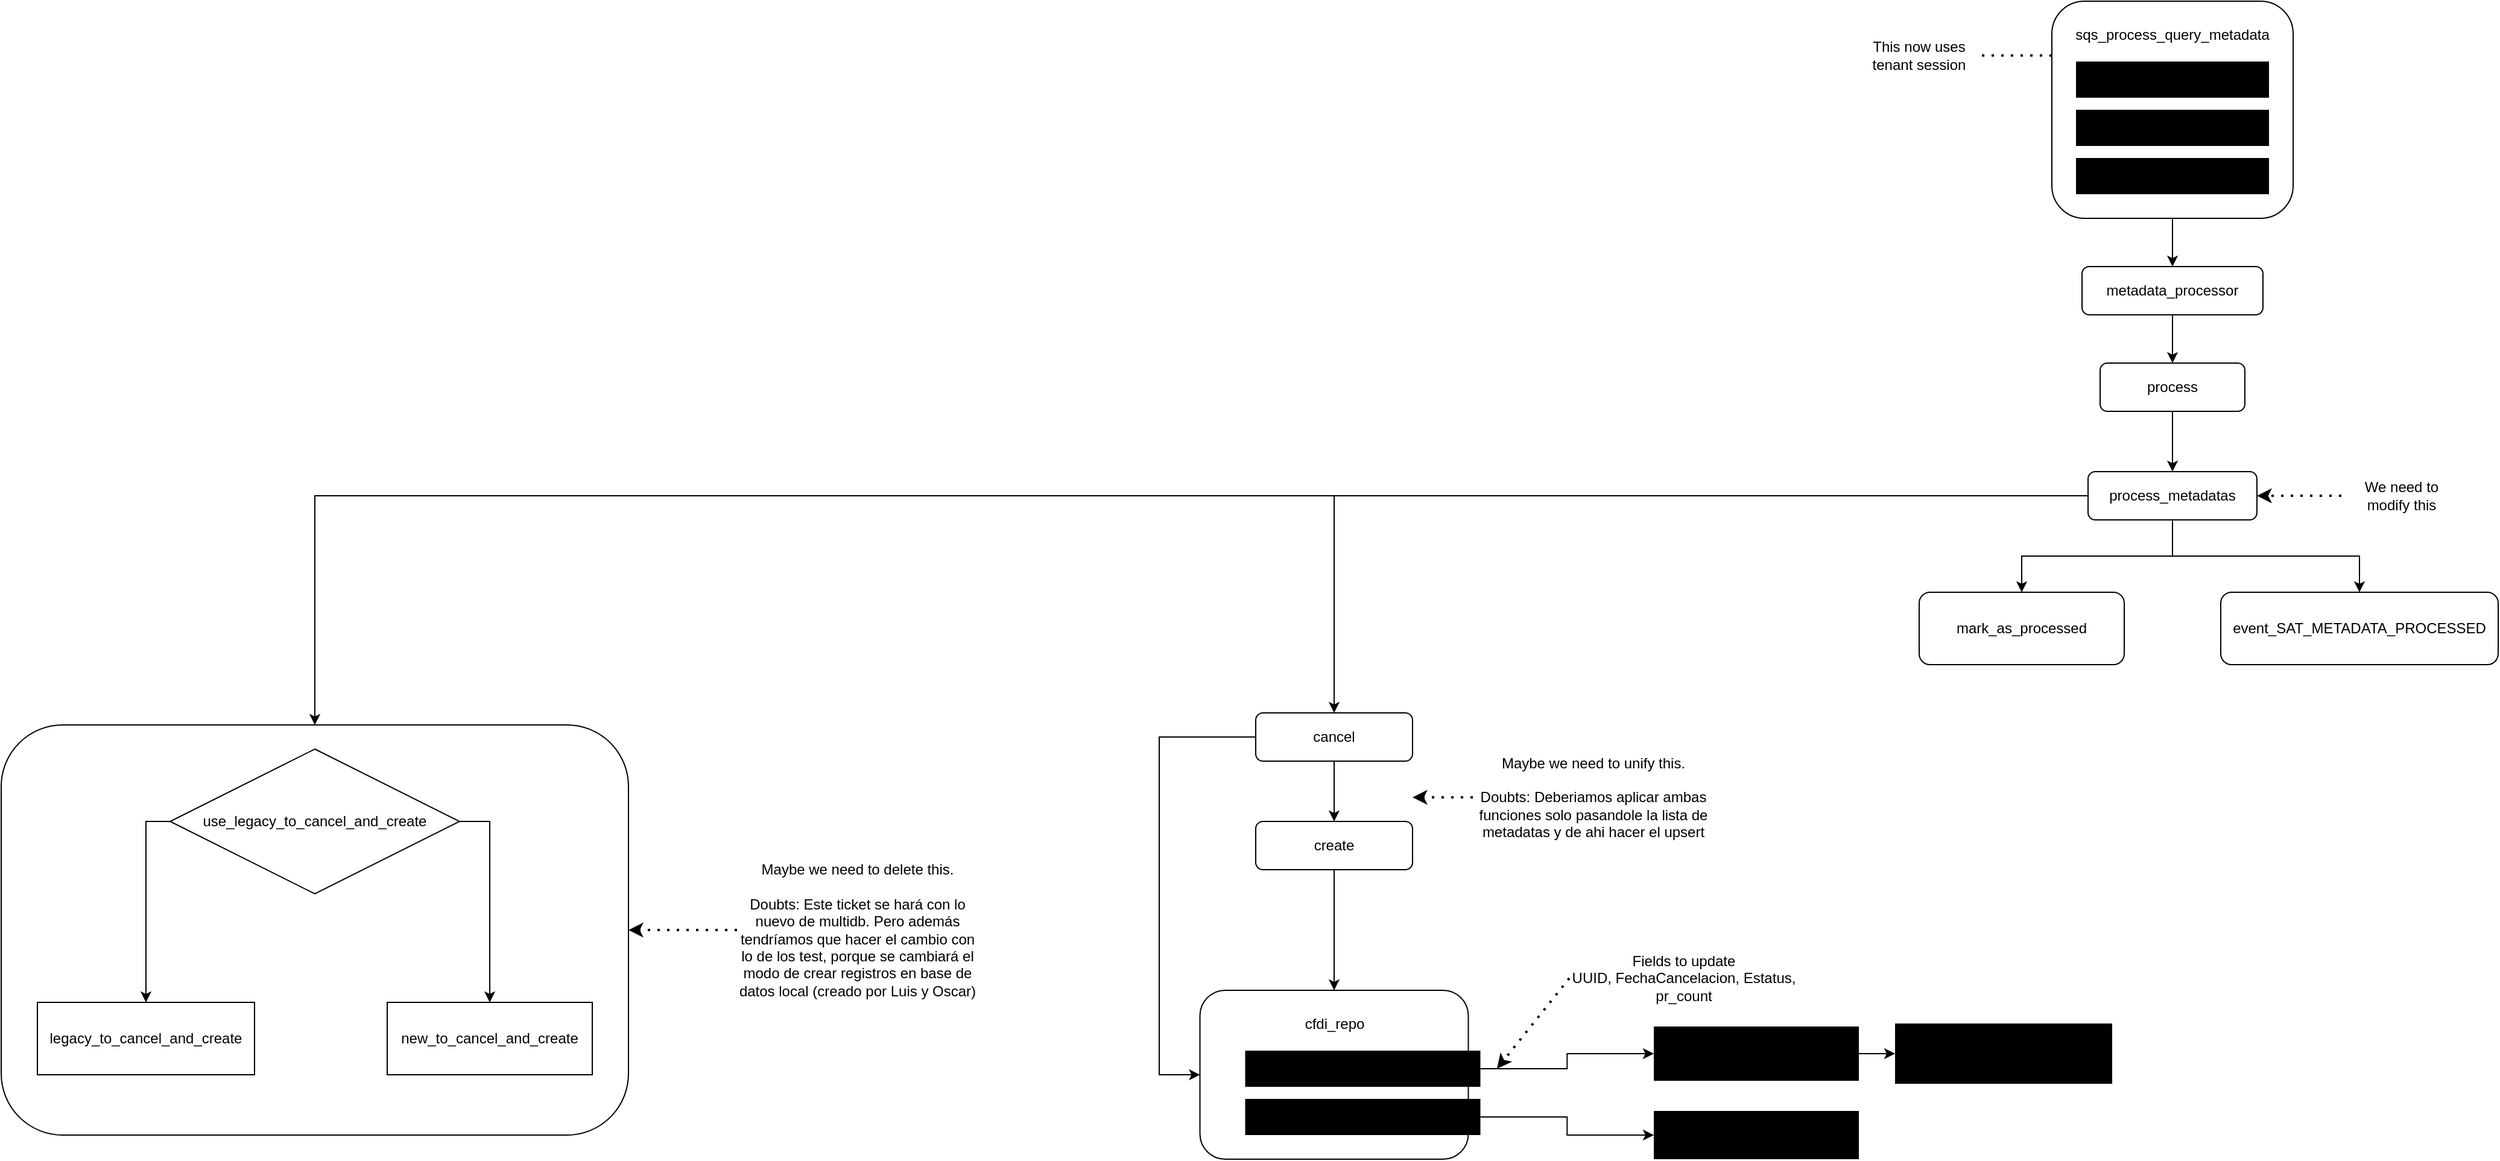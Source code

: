 <mxfile version="27.2.0">
  <diagram name="Page-1" id="p3Beu2Y2esMk882Nnt0K">
    <mxGraphModel dx="2860" dy="713" grid="1" gridSize="10" guides="1" tooltips="1" connect="1" arrows="1" fold="1" page="0" pageScale="1" pageWidth="850" pageHeight="1100" math="0" shadow="0">
      <root>
        <mxCell id="0" />
        <mxCell id="1" parent="0" />
        <mxCell id="WFcFsrm8zlBY0hBr82oQ-8" value="" style="group" vertex="1" connectable="0" parent="1">
          <mxGeometry x="200" y="80" width="200" height="180" as="geometry" />
        </mxCell>
        <mxCell id="WFcFsrm8zlBY0hBr82oQ-1" value="&lt;div&gt;&lt;br&gt;&lt;/div&gt;&lt;div&gt;sqs_process_query_metadata&lt;/div&gt;" style="rounded=1;whiteSpace=wrap;html=1;verticalAlign=top;" vertex="1" parent="WFcFsrm8zlBY0hBr82oQ-8">
          <mxGeometry width="200" height="180" as="geometry" />
        </mxCell>
        <mxCell id="WFcFsrm8zlBY0hBr82oQ-5" value="package_repo" style="rounded=0;whiteSpace=wrap;html=1;labelBackgroundColor=none;fontColor=default;gradientColor=light-dark(#000000,#2E2E2E);gradientDirection=north;strokeColor=none;" vertex="1" parent="WFcFsrm8zlBY0hBr82oQ-8">
          <mxGeometry x="20" y="50" width="160" height="30" as="geometry" />
        </mxCell>
        <mxCell id="WFcFsrm8zlBY0hBr82oQ-6" value="query_repo" style="rounded=0;whiteSpace=wrap;html=1;labelBackgroundColor=none;fontColor=default;gradientColor=light-dark(#000000,#2E2E2E);gradientDirection=north;strokeColor=none;" vertex="1" parent="WFcFsrm8zlBY0hBr82oQ-8">
          <mxGeometry x="20" y="90" width="160" height="30" as="geometry" />
        </mxCell>
        <mxCell id="WFcFsrm8zlBY0hBr82oQ-7" value="cfdi_repo" style="rounded=0;whiteSpace=wrap;html=1;labelBackgroundColor=none;fontColor=default;gradientColor=light-dark(#000000,#2E2E2E);gradientDirection=north;strokeColor=none;" vertex="1" parent="WFcFsrm8zlBY0hBr82oQ-8">
          <mxGeometry x="20" y="130" width="160" height="30" as="geometry" />
        </mxCell>
        <mxCell id="WFcFsrm8zlBY0hBr82oQ-12" value="" style="edgeStyle=orthogonalEdgeStyle;rounded=0;orthogonalLoop=1;jettySize=auto;html=1;" edge="1" parent="1" source="WFcFsrm8zlBY0hBr82oQ-9" target="WFcFsrm8zlBY0hBr82oQ-11">
          <mxGeometry relative="1" as="geometry" />
        </mxCell>
        <mxCell id="WFcFsrm8zlBY0hBr82oQ-9" value="metadata_processor" style="whiteSpace=wrap;html=1;verticalAlign=middle;rounded=1;" vertex="1" parent="1">
          <mxGeometry x="225" y="300" width="150" height="40" as="geometry" />
        </mxCell>
        <mxCell id="WFcFsrm8zlBY0hBr82oQ-10" value="" style="edgeStyle=orthogonalEdgeStyle;rounded=0;orthogonalLoop=1;jettySize=auto;html=1;exitX=0.5;exitY=1;exitDx=0;exitDy=0;" edge="1" parent="1" source="WFcFsrm8zlBY0hBr82oQ-1" target="WFcFsrm8zlBY0hBr82oQ-9">
          <mxGeometry relative="1" as="geometry" />
        </mxCell>
        <mxCell id="WFcFsrm8zlBY0hBr82oQ-16" value="" style="edgeStyle=orthogonalEdgeStyle;rounded=0;orthogonalLoop=1;jettySize=auto;html=1;" edge="1" parent="1" source="WFcFsrm8zlBY0hBr82oQ-11" target="WFcFsrm8zlBY0hBr82oQ-15">
          <mxGeometry relative="1" as="geometry" />
        </mxCell>
        <mxCell id="WFcFsrm8zlBY0hBr82oQ-11" value="process" style="whiteSpace=wrap;html=1;rounded=1;" vertex="1" parent="1">
          <mxGeometry x="240" y="380" width="120" height="40" as="geometry" />
        </mxCell>
        <mxCell id="WFcFsrm8zlBY0hBr82oQ-13" value="" style="endArrow=none;dashed=1;html=1;dashPattern=1 3;strokeWidth=2;rounded=0;exitX=0;exitY=0.25;exitDx=0;exitDy=0;entryX=1;entryY=0.5;entryDx=0;entryDy=0;fontColor=light-dark(#000000,#8A8A8A);strokeColor=light-dark(#000000,#8A8A8A);" edge="1" parent="1" source="WFcFsrm8zlBY0hBr82oQ-1" target="WFcFsrm8zlBY0hBr82oQ-14">
          <mxGeometry width="50" height="50" relative="1" as="geometry">
            <mxPoint x="420" y="310" as="sourcePoint" />
            <mxPoint x="140" y="125" as="targetPoint" />
          </mxGeometry>
        </mxCell>
        <mxCell id="WFcFsrm8zlBY0hBr82oQ-14" value="This now uses tenant session" style="text;html=1;align=center;verticalAlign=middle;whiteSpace=wrap;rounded=0;fontColor=light-dark(#000000,#8A8A8A);" vertex="1" parent="1">
          <mxGeometry x="40" y="100" width="100" height="50" as="geometry" />
        </mxCell>
        <mxCell id="WFcFsrm8zlBY0hBr82oQ-18" value="" style="edgeStyle=orthogonalEdgeStyle;rounded=0;orthogonalLoop=1;jettySize=auto;html=1;" edge="1" parent="1" source="WFcFsrm8zlBY0hBr82oQ-15" target="WFcFsrm8zlBY0hBr82oQ-17">
          <mxGeometry relative="1" as="geometry" />
        </mxCell>
        <mxCell id="WFcFsrm8zlBY0hBr82oQ-20" value="" style="edgeStyle=orthogonalEdgeStyle;rounded=0;orthogonalLoop=1;jettySize=auto;html=1;" edge="1" parent="1" source="WFcFsrm8zlBY0hBr82oQ-15" target="WFcFsrm8zlBY0hBr82oQ-19">
          <mxGeometry relative="1" as="geometry" />
        </mxCell>
        <mxCell id="WFcFsrm8zlBY0hBr82oQ-25" value="" style="edgeStyle=orthogonalEdgeStyle;rounded=0;orthogonalLoop=1;jettySize=auto;html=1;" edge="1" parent="1" source="WFcFsrm8zlBY0hBr82oQ-15" target="WFcFsrm8zlBY0hBr82oQ-24">
          <mxGeometry relative="1" as="geometry" />
        </mxCell>
        <mxCell id="WFcFsrm8zlBY0hBr82oQ-35" value="" style="edgeStyle=orthogonalEdgeStyle;rounded=0;orthogonalLoop=1;jettySize=auto;html=1;" edge="1" parent="1" source="WFcFsrm8zlBY0hBr82oQ-15" target="WFcFsrm8zlBY0hBr82oQ-34">
          <mxGeometry relative="1" as="geometry" />
        </mxCell>
        <mxCell id="WFcFsrm8zlBY0hBr82oQ-15" value="process_metadatas" style="whiteSpace=wrap;html=1;rounded=1;" vertex="1" parent="1">
          <mxGeometry x="230" y="470" width="140" height="40" as="geometry" />
        </mxCell>
        <mxCell id="WFcFsrm8zlBY0hBr82oQ-17" value="mark_as_processed" style="whiteSpace=wrap;html=1;rounded=1;" vertex="1" parent="1">
          <mxGeometry x="90" y="570" width="170" height="60" as="geometry" />
        </mxCell>
        <mxCell id="WFcFsrm8zlBY0hBr82oQ-19" value="event_SAT_METADATA_PROCESSED" style="whiteSpace=wrap;html=1;rounded=1;" vertex="1" parent="1">
          <mxGeometry x="340" y="570" width="230" height="60" as="geometry" />
        </mxCell>
        <mxCell id="WFcFsrm8zlBY0hBr82oQ-21" value="" style="endArrow=classic;dashed=1;html=1;dashPattern=1 3;strokeWidth=2;rounded=0;exitX=0;exitY=0.5;exitDx=0;exitDy=0;fontColor=light-dark(#000000,#8A8A8A);strokeColor=light-dark(#000000,#8A8A8A);startArrow=none;startFill=0;entryX=1;entryY=0.5;entryDx=0;entryDy=0;endFill=1;" edge="1" parent="1" source="WFcFsrm8zlBY0hBr82oQ-22" target="WFcFsrm8zlBY0hBr82oQ-15">
          <mxGeometry width="50" height="50" relative="1" as="geometry">
            <mxPoint x="430" y="489.5" as="sourcePoint" />
            <mxPoint x="390" y="510" as="targetPoint" />
          </mxGeometry>
        </mxCell>
        <mxCell id="WFcFsrm8zlBY0hBr82oQ-22" value="We need to modify this" style="text;html=1;align=center;verticalAlign=middle;whiteSpace=wrap;rounded=0;fontColor=light-dark(#000000,#8A8A8A);" vertex="1" parent="1">
          <mxGeometry x="440" y="465" width="100" height="50" as="geometry" />
        </mxCell>
        <mxCell id="WFcFsrm8zlBY0hBr82oQ-31" value="" style="group" vertex="1" connectable="0" parent="1">
          <mxGeometry x="-1500" y="680" width="520" height="340" as="geometry" />
        </mxCell>
        <mxCell id="WFcFsrm8zlBY0hBr82oQ-24" value="" style="whiteSpace=wrap;html=1;rounded=1;strokeColor=light-dark(#000000,#FF962D);" vertex="1" parent="WFcFsrm8zlBY0hBr82oQ-31">
          <mxGeometry width="520" height="340" as="geometry" />
        </mxCell>
        <mxCell id="WFcFsrm8zlBY0hBr82oQ-28" value="" style="edgeStyle=orthogonalEdgeStyle;rounded=0;orthogonalLoop=1;jettySize=auto;html=1;exitX=0;exitY=0.5;exitDx=0;exitDy=0;" edge="1" parent="WFcFsrm8zlBY0hBr82oQ-31" source="WFcFsrm8zlBY0hBr82oQ-26" target="WFcFsrm8zlBY0hBr82oQ-27">
          <mxGeometry relative="1" as="geometry" />
        </mxCell>
        <mxCell id="WFcFsrm8zlBY0hBr82oQ-30" value="" style="edgeStyle=orthogonalEdgeStyle;rounded=0;orthogonalLoop=1;jettySize=auto;html=1;exitX=1;exitY=0.5;exitDx=0;exitDy=0;" edge="1" parent="WFcFsrm8zlBY0hBr82oQ-31" source="WFcFsrm8zlBY0hBr82oQ-26" target="WFcFsrm8zlBY0hBr82oQ-29">
          <mxGeometry relative="1" as="geometry" />
        </mxCell>
        <mxCell id="WFcFsrm8zlBY0hBr82oQ-26" value="use_legacy_to_cancel_and_create" style="rhombus;whiteSpace=wrap;html=1;" vertex="1" parent="WFcFsrm8zlBY0hBr82oQ-31">
          <mxGeometry x="140" y="20" width="240" height="120" as="geometry" />
        </mxCell>
        <mxCell id="WFcFsrm8zlBY0hBr82oQ-27" value="legacy_to_cancel_and_create" style="whiteSpace=wrap;html=1;" vertex="1" parent="WFcFsrm8zlBY0hBr82oQ-31">
          <mxGeometry x="30" y="230" width="180" height="60" as="geometry" />
        </mxCell>
        <mxCell id="WFcFsrm8zlBY0hBr82oQ-29" value="new_to_cancel_and_create" style="whiteSpace=wrap;html=1;" vertex="1" parent="WFcFsrm8zlBY0hBr82oQ-31">
          <mxGeometry x="320" y="230" width="170" height="60" as="geometry" />
        </mxCell>
        <mxCell id="WFcFsrm8zlBY0hBr82oQ-32" value="" style="endArrow=classic;dashed=1;html=1;dashPattern=1 3;strokeWidth=2;rounded=0;exitX=0;exitY=0.5;exitDx=0;exitDy=0;fontColor=light-dark(#000000,#8A8A8A);strokeColor=light-dark(#000000,#8A8A8A);startArrow=none;startFill=0;entryX=1;entryY=0.5;entryDx=0;entryDy=0;endFill=1;" edge="1" parent="1" source="WFcFsrm8zlBY0hBr82oQ-33" target="WFcFsrm8zlBY0hBr82oQ-24">
          <mxGeometry width="50" height="50" relative="1" as="geometry">
            <mxPoint x="-850" y="849.5" as="sourcePoint" />
            <mxPoint x="-970" y="850" as="targetPoint" />
          </mxGeometry>
        </mxCell>
        <mxCell id="WFcFsrm8zlBY0hBr82oQ-33" value="&lt;div&gt;Maybe we need to delete this.&lt;/div&gt;&lt;div&gt;&lt;br&gt;&lt;/div&gt;&lt;div&gt;Doubts: Este ticket se hará con lo nuevo de multidb. Pero además tendríamos que hacer el cambio con lo de los test, porque se cambiará el modo de crear registros en base de datos local (creado por Luis y Oscar)&lt;/div&gt;" style="text;html=1;align=center;verticalAlign=middle;whiteSpace=wrap;rounded=0;fontColor=light-dark(#000000,#8A8A8A);" vertex="1" parent="1">
          <mxGeometry x="-890" y="780" width="200" height="140" as="geometry" />
        </mxCell>
        <mxCell id="WFcFsrm8zlBY0hBr82oQ-37" value="" style="edgeStyle=orthogonalEdgeStyle;rounded=0;orthogonalLoop=1;jettySize=auto;html=1;" edge="1" parent="1" source="WFcFsrm8zlBY0hBr82oQ-34" target="WFcFsrm8zlBY0hBr82oQ-36">
          <mxGeometry relative="1" as="geometry" />
        </mxCell>
        <mxCell id="WFcFsrm8zlBY0hBr82oQ-40" style="edgeStyle=orthogonalEdgeStyle;rounded=0;orthogonalLoop=1;jettySize=auto;html=1;" edge="1" parent="1" source="WFcFsrm8zlBY0hBr82oQ-34" target="WFcFsrm8zlBY0hBr82oQ-41">
          <mxGeometry relative="1" as="geometry">
            <mxPoint x="-520" y="960" as="targetPoint" />
            <Array as="points">
              <mxPoint x="-540" y="690" />
            </Array>
          </mxGeometry>
        </mxCell>
        <mxCell id="WFcFsrm8zlBY0hBr82oQ-34" value="cancel" style="whiteSpace=wrap;html=1;rounded=1;strokeColor=light-dark(#000000,#FF962D);" vertex="1" parent="1">
          <mxGeometry x="-460" y="670" width="130" height="40" as="geometry" />
        </mxCell>
        <mxCell id="WFcFsrm8zlBY0hBr82oQ-42" style="edgeStyle=orthogonalEdgeStyle;rounded=0;orthogonalLoop=1;jettySize=auto;html=1;entryX=0.5;entryY=0;entryDx=0;entryDy=0;" edge="1" parent="1" source="WFcFsrm8zlBY0hBr82oQ-36" target="WFcFsrm8zlBY0hBr82oQ-41">
          <mxGeometry relative="1" as="geometry" />
        </mxCell>
        <mxCell id="WFcFsrm8zlBY0hBr82oQ-36" value="create" style="whiteSpace=wrap;html=1;rounded=1;strokeColor=light-dark(#000000,#FF962D);" vertex="1" parent="1">
          <mxGeometry x="-460" y="760" width="130" height="40" as="geometry" />
        </mxCell>
        <mxCell id="WFcFsrm8zlBY0hBr82oQ-38" value="" style="endArrow=classic;dashed=1;html=1;dashPattern=1 3;strokeWidth=2;rounded=0;exitX=0;exitY=0.5;exitDx=0;exitDy=0;fontColor=light-dark(#000000,#8A8A8A);strokeColor=light-dark(#000000,#8A8A8A);startArrow=none;startFill=0;entryX=1;entryY=0.5;entryDx=0;entryDy=0;endFill=1;" edge="1" parent="1" source="WFcFsrm8zlBY0hBr82oQ-39">
          <mxGeometry width="50" height="50" relative="1" as="geometry">
            <mxPoint x="-200" y="739.5" as="sourcePoint" />
            <mxPoint x="-330" y="740" as="targetPoint" />
          </mxGeometry>
        </mxCell>
        <mxCell id="WFcFsrm8zlBY0hBr82oQ-39" value="&lt;div&gt;Maybe we need to unify this.&lt;/div&gt;&lt;div&gt;&lt;br&gt;&lt;/div&gt;&lt;div&gt;Doubts: Deberiamos aplicar ambas funciones solo pasandole la lista de metadatas y de ahi hacer el upsert&lt;/div&gt;" style="text;html=1;align=center;verticalAlign=middle;whiteSpace=wrap;rounded=0;fontColor=light-dark(#000000,#8A8A8A);" vertex="1" parent="1">
          <mxGeometry x="-280" y="680" width="200" height="120" as="geometry" />
        </mxCell>
        <mxCell id="WFcFsrm8zlBY0hBr82oQ-41" value="&lt;div&gt;&lt;br&gt;&lt;/div&gt;&lt;div&gt;cfdi_repo&lt;/div&gt;" style="rounded=1;whiteSpace=wrap;html=1;verticalAlign=top;" vertex="1" parent="1">
          <mxGeometry x="-506.25" y="900" width="222.5" height="140" as="geometry" />
        </mxCell>
        <mxCell id="WFcFsrm8zlBY0hBr82oQ-58" value="" style="edgeStyle=orthogonalEdgeStyle;rounded=0;orthogonalLoop=1;jettySize=auto;html=1;" edge="1" parent="1" source="WFcFsrm8zlBY0hBr82oQ-43" target="WFcFsrm8zlBY0hBr82oQ-57">
          <mxGeometry relative="1" as="geometry" />
        </mxCell>
        <mxCell id="WFcFsrm8zlBY0hBr82oQ-43" value="cancel_with_company_identifier" style="rounded=0;whiteSpace=wrap;html=1;labelBackgroundColor=none;fontColor=default;gradientColor=light-dark(#000000,#2E2E2E);gradientDirection=north;strokeColor=none;" vertex="1" parent="1">
          <mxGeometry x="-468.75" y="950" width="195" height="30" as="geometry" />
        </mxCell>
        <mxCell id="WFcFsrm8zlBY0hBr82oQ-60" value="" style="edgeStyle=orthogonalEdgeStyle;rounded=0;orthogonalLoop=1;jettySize=auto;html=1;" edge="1" parent="1" source="WFcFsrm8zlBY0hBr82oQ-44" target="WFcFsrm8zlBY0hBr82oQ-59">
          <mxGeometry relative="1" as="geometry" />
        </mxCell>
        <mxCell id="WFcFsrm8zlBY0hBr82oQ-44" value="create_with_company_identifier" style="rounded=0;whiteSpace=wrap;html=1;labelBackgroundColor=none;fontColor=default;gradientColor=light-dark(#000000,#2E2E2E);gradientDirection=north;strokeColor=none;" vertex="1" parent="1">
          <mxGeometry x="-468.75" y="990" width="195" height="30" as="geometry" />
        </mxCell>
        <mxCell id="WFcFsrm8zlBY0hBr82oQ-46" value="" style="endArrow=classic;dashed=1;html=1;dashPattern=1 3;strokeWidth=2;rounded=0;exitX=0;exitY=0.5;exitDx=0;exitDy=0;fontColor=light-dark(#000000,#8A8A8A);strokeColor=light-dark(#000000,#8A8A8A);startArrow=none;startFill=0;entryX=1;entryY=0.5;entryDx=0;entryDy=0;endFill=1;" edge="1" parent="1" source="WFcFsrm8zlBY0hBr82oQ-47">
          <mxGeometry width="50" height="50" relative="1" as="geometry">
            <mxPoint x="-130" y="964.5" as="sourcePoint" />
            <mxPoint x="-260" y="965" as="targetPoint" />
          </mxGeometry>
        </mxCell>
        <mxCell id="WFcFsrm8zlBY0hBr82oQ-47" value="&lt;div&gt;Fields to update&lt;/div&gt;&lt;div&gt;UUID, FechaCancelacion, Estatus, pr_count&lt;/div&gt;" style="text;html=1;align=center;verticalAlign=middle;whiteSpace=wrap;rounded=0;fontColor=light-dark(#000000,#8A8A8A);" vertex="1" parent="1">
          <mxGeometry x="-200" y="850" width="190" height="80" as="geometry" />
        </mxCell>
        <mxCell id="WFcFsrm8zlBY0hBr82oQ-62" value="" style="edgeStyle=orthogonalEdgeStyle;rounded=0;orthogonalLoop=1;jettySize=auto;html=1;" edge="1" parent="1" source="WFcFsrm8zlBY0hBr82oQ-57" target="WFcFsrm8zlBY0hBr82oQ-61">
          <mxGeometry relative="1" as="geometry" />
        </mxCell>
        <mxCell id="WFcFsrm8zlBY0hBr82oQ-57" value="cancel_payment_records" style="whiteSpace=wrap;html=1;strokeColor=none;rounded=0;labelBackgroundColor=none;gradientColor=light-dark(#000000,#2E2E2E);gradientDirection=north;" vertex="1" parent="1">
          <mxGeometry x="-130" y="930" width="170" height="45" as="geometry" />
        </mxCell>
        <mxCell id="WFcFsrm8zlBY0hBr82oQ-59" value="metadata_to_csv" style="rounded=0;whiteSpace=wrap;html=1;strokeColor=none;labelBackgroundColor=none;gradientColor=light-dark(#000000,#2E2E2E);gradientDirection=north;" vertex="1" parent="1">
          <mxGeometry x="-130" y="1000" width="170" height="40" as="geometry" />
        </mxCell>
        <mxCell id="WFcFsrm8zlBY0hBr82oQ-61" value="cancel_related_cfdis_records" style="whiteSpace=wrap;html=1;strokeColor=none;rounded=0;labelBackgroundColor=none;gradientColor=light-dark(#000000,#2E2E2E);gradientDirection=north;" vertex="1" parent="1">
          <mxGeometry x="70" y="927.5" width="180" height="50" as="geometry" />
        </mxCell>
      </root>
    </mxGraphModel>
  </diagram>
</mxfile>
